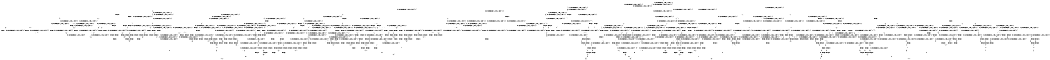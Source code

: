 digraph BCG {
size = "7, 10.5";
center = TRUE;
node [shape = circle];
0 [peripheries = 2];
0 -> 1 [label = "EX !0 !ATOMIC_EXCH_BRANCH (1, +0, TRUE, +0, 1, TRUE) !{0, 1, 2}"];
0 -> 2 [label = "EX !2 !ATOMIC_EXCH_BRANCH (1, +1, TRUE, +1, 1, FALSE) !{0, 1, 2}"];
0 -> 3 [label = "EX !1 !ATOMIC_EXCH_BRANCH (1, +1, TRUE, +0, 3, TRUE) !{0, 1, 2}"];
0 -> 4 [label = "EX !0 !ATOMIC_EXCH_BRANCH (1, +0, TRUE, +0, 1, TRUE) !{0, 1, 2}"];
1 -> 1 [label = "EX !0 !ATOMIC_EXCH_BRANCH (1, +0, TRUE, +0, 1, TRUE) !{0, 1, 2}"];
1 -> 5 [label = "EX !2 !ATOMIC_EXCH_BRANCH (1, +1, TRUE, +1, 1, FALSE) !{0, 1, 2}"];
1 -> 6 [label = "EX !1 !ATOMIC_EXCH_BRANCH (1, +1, TRUE, +0, 3, TRUE) !{0, 1, 2}"];
1 -> 4 [label = "EX !0 !ATOMIC_EXCH_BRANCH (1, +0, TRUE, +0, 1, TRUE) !{0, 1, 2}"];
2 -> 7 [label = "EX !0 !ATOMIC_EXCH_BRANCH (1, +0, TRUE, +0, 1, FALSE) !{0, 1, 2}"];
2 -> 8 [label = "EX !1 !ATOMIC_EXCH_BRANCH (1, +1, TRUE, +0, 3, FALSE) !{0, 1, 2}"];
2 -> 9 [label = "TERMINATE !2"];
2 -> 10 [label = "EX !0 !ATOMIC_EXCH_BRANCH (1, +0, TRUE, +0, 1, FALSE) !{0, 1, 2}"];
3 -> 11 [label = "EX !0 !ATOMIC_EXCH_BRANCH (1, +0, TRUE, +0, 1, FALSE) !{0, 1, 2}"];
3 -> 12 [label = "EX !2 !ATOMIC_EXCH_BRANCH (1, +1, TRUE, +1, 1, TRUE) !{0, 1, 2}"];
3 -> 13 [label = "TERMINATE !1"];
3 -> 14 [label = "EX !0 !ATOMIC_EXCH_BRANCH (1, +0, TRUE, +0, 1, FALSE) !{0, 1, 2}"];
4 -> 15 [label = "EX !1 !ATOMIC_EXCH_BRANCH (1, +1, TRUE, +0, 3, TRUE) !{0, 1, 2}"];
4 -> 4 [label = "EX !0 !ATOMIC_EXCH_BRANCH (1, +0, TRUE, +0, 1, TRUE) !{0, 1, 2}"];
4 -> 16 [label = "EX !2 !ATOMIC_EXCH_BRANCH (1, +1, TRUE, +1, 1, FALSE) !{0, 1, 2}"];
4 -> 17 [label = "EX !1 !ATOMIC_EXCH_BRANCH (1, +1, TRUE, +0, 3, TRUE) !{0, 1, 2}"];
5 -> 7 [label = "EX !0 !ATOMIC_EXCH_BRANCH (1, +0, TRUE, +0, 1, FALSE) !{0, 1, 2}"];
5 -> 18 [label = "EX !1 !ATOMIC_EXCH_BRANCH (1, +1, TRUE, +0, 3, FALSE) !{0, 1, 2}"];
5 -> 19 [label = "TERMINATE !2"];
5 -> 10 [label = "EX !0 !ATOMIC_EXCH_BRANCH (1, +0, TRUE, +0, 1, FALSE) !{0, 1, 2}"];
6 -> 11 [label = "EX !0 !ATOMIC_EXCH_BRANCH (1, +0, TRUE, +0, 1, FALSE) !{0, 1, 2}"];
6 -> 20 [label = "EX !2 !ATOMIC_EXCH_BRANCH (1, +1, TRUE, +1, 1, TRUE) !{0, 1, 2}"];
6 -> 21 [label = "TERMINATE !1"];
6 -> 14 [label = "EX !0 !ATOMIC_EXCH_BRANCH (1, +0, TRUE, +0, 1, FALSE) !{0, 1, 2}"];
7 -> 22 [label = "EX !1 !ATOMIC_EXCH_BRANCH (1, +1, TRUE, +0, 3, TRUE) !{0, 1, 2}"];
7 -> 23 [label = "TERMINATE !0"];
7 -> 24 [label = "TERMINATE !2"];
8 -> 25 [label = "EX !1 !ATOMIC_EXCH_BRANCH (1, +0, FALSE, +1, 2, TRUE) !{0, 1, 2}"];
8 -> 26 [label = "EX !0 !ATOMIC_EXCH_BRANCH (1, +0, TRUE, +0, 1, FALSE) !{0, 1, 2}"];
8 -> 27 [label = "TERMINATE !2"];
8 -> 28 [label = "EX !0 !ATOMIC_EXCH_BRANCH (1, +0, TRUE, +0, 1, FALSE) !{0, 1, 2}"];
9 -> 29 [label = "EX !0 !ATOMIC_EXCH_BRANCH (1, +0, TRUE, +0, 1, FALSE) !{0, 1}"];
9 -> 30 [label = "EX !1 !ATOMIC_EXCH_BRANCH (1, +1, TRUE, +0, 3, FALSE) !{0, 1}"];
9 -> 31 [label = "EX !0 !ATOMIC_EXCH_BRANCH (1, +0, TRUE, +0, 1, FALSE) !{0, 1}"];
10 -> 32 [label = "EX !1 !ATOMIC_EXCH_BRANCH (1, +1, TRUE, +0, 3, TRUE) !{0, 1, 2}"];
10 -> 33 [label = "EX !1 !ATOMIC_EXCH_BRANCH (1, +1, TRUE, +0, 3, TRUE) !{0, 1, 2}"];
10 -> 34 [label = "TERMINATE !0"];
10 -> 35 [label = "TERMINATE !2"];
11 -> 22 [label = "EX !2 !ATOMIC_EXCH_BRANCH (1, +1, TRUE, +1, 1, FALSE) !{0, 1, 2}"];
11 -> 36 [label = "TERMINATE !0"];
11 -> 37 [label = "TERMINATE !1"];
12 -> 12 [label = "EX !2 !ATOMIC_EXCH_BRANCH (1, +1, TRUE, +1, 1, TRUE) !{0, 1, 2}"];
12 -> 38 [label = "EX !0 !ATOMIC_EXCH_BRANCH (1, +0, TRUE, +0, 1, FALSE) !{0, 1, 2}"];
12 -> 39 [label = "TERMINATE !1"];
12 -> 40 [label = "EX !0 !ATOMIC_EXCH_BRANCH (1, +0, TRUE, +0, 1, FALSE) !{0, 1, 2}"];
13 -> 41 [label = "EX !0 !ATOMIC_EXCH_BRANCH (1, +0, TRUE, +0, 1, FALSE) !{0, 2}"];
13 -> 42 [label = "EX !2 !ATOMIC_EXCH_BRANCH (1, +1, TRUE, +1, 1, TRUE) !{0, 2}"];
13 -> 43 [label = "EX !0 !ATOMIC_EXCH_BRANCH (1, +0, TRUE, +0, 1, FALSE) !{0, 2}"];
14 -> 33 [label = "EX !2 !ATOMIC_EXCH_BRANCH (1, +1, TRUE, +1, 1, FALSE) !{0, 1, 2}"];
14 -> 44 [label = "TERMINATE !0"];
14 -> 45 [label = "TERMINATE !1"];
15 -> 46 [label = "EX !2 !ATOMIC_EXCH_BRANCH (1, +1, TRUE, +1, 1, TRUE) !{0, 1, 2}"];
15 -> 47 [label = "EX !0 !ATOMIC_EXCH_BRANCH (1, +0, TRUE, +0, 1, FALSE) !{0, 1, 2}"];
15 -> 48 [label = "EX !2 !ATOMIC_EXCH_BRANCH (1, +1, TRUE, +1, 1, TRUE) !{0, 1, 2}"];
15 -> 49 [label = "TERMINATE !1"];
16 -> 50 [label = "EX !1 !ATOMIC_EXCH_BRANCH (1, +1, TRUE, +0, 3, FALSE) !{0, 1, 2}"];
16 -> 10 [label = "EX !0 !ATOMIC_EXCH_BRANCH (1, +0, TRUE, +0, 1, FALSE) !{0, 1, 2}"];
16 -> 51 [label = "EX !1 !ATOMIC_EXCH_BRANCH (1, +1, TRUE, +0, 3, FALSE) !{0, 1, 2}"];
16 -> 52 [label = "TERMINATE !2"];
17 -> 14 [label = "EX !0 !ATOMIC_EXCH_BRANCH (1, +0, TRUE, +0, 1, FALSE) !{0, 1, 2}"];
17 -> 53 [label = "EX !2 !ATOMIC_EXCH_BRANCH (1, +1, TRUE, +1, 1, TRUE) !{0, 1, 2}"];
17 -> 54 [label = "TERMINATE !1"];
18 -> 26 [label = "EX !0 !ATOMIC_EXCH_BRANCH (1, +0, TRUE, +0, 1, FALSE) !{0, 1, 2}"];
18 -> 55 [label = "EX !1 !ATOMIC_EXCH_BRANCH (1, +0, FALSE, +1, 2, TRUE) !{0, 1, 2}"];
18 -> 56 [label = "TERMINATE !2"];
18 -> 28 [label = "EX !0 !ATOMIC_EXCH_BRANCH (1, +0, TRUE, +0, 1, FALSE) !{0, 1, 2}"];
19 -> 29 [label = "EX !0 !ATOMIC_EXCH_BRANCH (1, +0, TRUE, +0, 1, FALSE) !{0, 1}"];
19 -> 57 [label = "EX !1 !ATOMIC_EXCH_BRANCH (1, +1, TRUE, +0, 3, FALSE) !{0, 1}"];
19 -> 31 [label = "EX !0 !ATOMIC_EXCH_BRANCH (1, +0, TRUE, +0, 1, FALSE) !{0, 1}"];
20 -> 38 [label = "EX !0 !ATOMIC_EXCH_BRANCH (1, +0, TRUE, +0, 1, FALSE) !{0, 1, 2}"];
20 -> 20 [label = "EX !2 !ATOMIC_EXCH_BRANCH (1, +1, TRUE, +1, 1, TRUE) !{0, 1, 2}"];
20 -> 58 [label = "TERMINATE !1"];
20 -> 40 [label = "EX !0 !ATOMIC_EXCH_BRANCH (1, +0, TRUE, +0, 1, FALSE) !{0, 1, 2}"];
21 -> 41 [label = "EX !0 !ATOMIC_EXCH_BRANCH (1, +0, TRUE, +0, 1, FALSE) !{0, 2}"];
21 -> 59 [label = "EX !2 !ATOMIC_EXCH_BRANCH (1, +1, TRUE, +1, 1, TRUE) !{0, 2}"];
21 -> 43 [label = "EX !0 !ATOMIC_EXCH_BRANCH (1, +0, TRUE, +0, 1, FALSE) !{0, 2}"];
22 -> 60 [label = "TERMINATE !0"];
22 -> 61 [label = "TERMINATE !2"];
22 -> 62 [label = "TERMINATE !1"];
23 -> 63 [label = "EX !1 !ATOMIC_EXCH_BRANCH (1, +1, TRUE, +0, 3, TRUE) !{1, 2}"];
23 -> 64 [label = "TERMINATE !2"];
23 -> 65 [label = "EX !1 !ATOMIC_EXCH_BRANCH (1, +1, TRUE, +0, 3, TRUE) !{1, 2}"];
24 -> 66 [label = "EX !1 !ATOMIC_EXCH_BRANCH (1, +1, TRUE, +0, 3, TRUE) !{0, 1}"];
24 -> 64 [label = "TERMINATE !0"];
25 -> 25 [label = "EX !1 !ATOMIC_EXCH_BRANCH (1, +0, FALSE, +1, 2, TRUE) !{0, 1, 2}"];
25 -> 26 [label = "EX !0 !ATOMIC_EXCH_BRANCH (1, +0, TRUE, +0, 1, FALSE) !{0, 1, 2}"];
25 -> 27 [label = "TERMINATE !2"];
25 -> 28 [label = "EX !0 !ATOMIC_EXCH_BRANCH (1, +0, TRUE, +0, 1, FALSE) !{0, 1, 2}"];
26 -> 67 [label = "EX !1 !ATOMIC_EXCH_BRANCH (1, +0, FALSE, +1, 2, FALSE) !{0, 1, 2}"];
26 -> 68 [label = "TERMINATE !0"];
26 -> 69 [label = "TERMINATE !2"];
27 -> 70 [label = "EX !1 !ATOMIC_EXCH_BRANCH (1, +0, FALSE, +1, 2, TRUE) !{0, 1}"];
27 -> 71 [label = "EX !0 !ATOMIC_EXCH_BRANCH (1, +0, TRUE, +0, 1, FALSE) !{0, 1}"];
27 -> 72 [label = "EX !0 !ATOMIC_EXCH_BRANCH (1, +0, TRUE, +0, 1, FALSE) !{0, 1}"];
28 -> 73 [label = "EX !1 !ATOMIC_EXCH_BRANCH (1, +0, FALSE, +1, 2, FALSE) !{0, 1, 2}"];
28 -> 74 [label = "EX !1 !ATOMIC_EXCH_BRANCH (1, +0, FALSE, +1, 2, FALSE) !{0, 1, 2}"];
28 -> 75 [label = "TERMINATE !0"];
28 -> 76 [label = "TERMINATE !2"];
29 -> 66 [label = "EX !1 !ATOMIC_EXCH_BRANCH (1, +1, TRUE, +0, 3, TRUE) !{0, 1}"];
29 -> 64 [label = "TERMINATE !0"];
30 -> 70 [label = "EX !1 !ATOMIC_EXCH_BRANCH (1, +0, FALSE, +1, 2, TRUE) !{0, 1}"];
30 -> 71 [label = "EX !0 !ATOMIC_EXCH_BRANCH (1, +0, TRUE, +0, 1, FALSE) !{0, 1}"];
30 -> 72 [label = "EX !0 !ATOMIC_EXCH_BRANCH (1, +0, TRUE, +0, 1, FALSE) !{0, 1}"];
31 -> 77 [label = "EX !1 !ATOMIC_EXCH_BRANCH (1, +1, TRUE, +0, 3, TRUE) !{0, 1}"];
31 -> 78 [label = "EX !1 !ATOMIC_EXCH_BRANCH (1, +1, TRUE, +0, 3, TRUE) !{0, 1}"];
31 -> 79 [label = "TERMINATE !0"];
32 -> 80 [label = "TERMINATE !0"];
32 -> 81 [label = "TERMINATE !2"];
32 -> 82 [label = "TERMINATE !1"];
33 -> 83 [label = "TERMINATE !0"];
33 -> 84 [label = "TERMINATE !2"];
33 -> 85 [label = "TERMINATE !1"];
34 -> 86 [label = "EX !1 !ATOMIC_EXCH_BRANCH (1, +1, TRUE, +0, 3, TRUE) !{1, 2}"];
34 -> 87 [label = "TERMINATE !2"];
35 -> 88 [label = "EX !1 !ATOMIC_EXCH_BRANCH (1, +1, TRUE, +0, 3, TRUE) !{0, 1}"];
35 -> 87 [label = "TERMINATE !0"];
36 -> 63 [label = "EX !2 !ATOMIC_EXCH_BRANCH (1, +1, TRUE, +1, 1, FALSE) !{1, 2}"];
36 -> 89 [label = "TERMINATE !1"];
37 -> 90 [label = "EX !2 !ATOMIC_EXCH_BRANCH (1, +1, TRUE, +1, 1, FALSE) !{0, 2}"];
37 -> 89 [label = "TERMINATE !0"];
38 -> 22 [label = "EX !2 !ATOMIC_EXCH_BRANCH (1, +1, TRUE, +1, 1, FALSE) !{0, 1, 2}"];
38 -> 91 [label = "TERMINATE !0"];
38 -> 92 [label = "TERMINATE !1"];
39 -> 42 [label = "EX !2 !ATOMIC_EXCH_BRANCH (1, +1, TRUE, +1, 1, TRUE) !{0, 2}"];
39 -> 93 [label = "EX !0 !ATOMIC_EXCH_BRANCH (1, +0, TRUE, +0, 1, FALSE) !{0, 2}"];
39 -> 94 [label = "EX !0 !ATOMIC_EXCH_BRANCH (1, +0, TRUE, +0, 1, FALSE) !{0, 2}"];
40 -> 33 [label = "EX !2 !ATOMIC_EXCH_BRANCH (1, +1, TRUE, +1, 1, FALSE) !{0, 1, 2}"];
40 -> 95 [label = "TERMINATE !0"];
40 -> 96 [label = "TERMINATE !1"];
41 -> 90 [label = "EX !2 !ATOMIC_EXCH_BRANCH (1, +1, TRUE, +1, 1, FALSE) !{0, 2}"];
41 -> 89 [label = "TERMINATE !0"];
42 -> 42 [label = "EX !2 !ATOMIC_EXCH_BRANCH (1, +1, TRUE, +1, 1, TRUE) !{0, 2}"];
42 -> 93 [label = "EX !0 !ATOMIC_EXCH_BRANCH (1, +0, TRUE, +0, 1, FALSE) !{0, 2}"];
42 -> 94 [label = "EX !0 !ATOMIC_EXCH_BRANCH (1, +0, TRUE, +0, 1, FALSE) !{0, 2}"];
43 -> 97 [label = "EX !2 !ATOMIC_EXCH_BRANCH (1, +1, TRUE, +1, 1, FALSE) !{0, 2}"];
43 -> 98 [label = "EX !2 !ATOMIC_EXCH_BRANCH (1, +1, TRUE, +1, 1, FALSE) !{0, 2}"];
43 -> 99 [label = "TERMINATE !0"];
44 -> 86 [label = "EX !2 !ATOMIC_EXCH_BRANCH (1, +1, TRUE, +1, 1, FALSE) !{1, 2}"];
44 -> 100 [label = "TERMINATE !1"];
45 -> 101 [label = "EX !2 !ATOMIC_EXCH_BRANCH (1, +1, TRUE, +1, 1, FALSE) !{0, 2}"];
45 -> 100 [label = "TERMINATE !0"];
46 -> 102 [label = "EX !0 !ATOMIC_EXCH_BRANCH (1, +0, TRUE, +0, 1, FALSE) !{0, 1, 2}"];
46 -> 46 [label = "EX !2 !ATOMIC_EXCH_BRANCH (1, +1, TRUE, +1, 1, TRUE) !{0, 1, 2}"];
46 -> 103 [label = "TERMINATE !1"];
46 -> 40 [label = "EX !0 !ATOMIC_EXCH_BRANCH (1, +0, TRUE, +0, 1, FALSE) !{0, 1, 2}"];
47 -> 104 [label = "EX !2 !ATOMIC_EXCH_BRANCH (1, +1, TRUE, +1, 1, FALSE) !{0, 1, 2}"];
47 -> 32 [label = "EX !2 !ATOMIC_EXCH_BRANCH (1, +1, TRUE, +1, 1, FALSE) !{0, 1, 2}"];
47 -> 105 [label = "TERMINATE !0"];
47 -> 106 [label = "TERMINATE !1"];
48 -> 46 [label = "EX !2 !ATOMIC_EXCH_BRANCH (1, +1, TRUE, +1, 1, TRUE) !{0, 1, 2}"];
48 -> 107 [label = "EX !0 !ATOMIC_EXCH_BRANCH (1, +0, TRUE, +0, 1, FALSE) !{0, 1, 2}"];
48 -> 48 [label = "EX !2 !ATOMIC_EXCH_BRANCH (1, +1, TRUE, +1, 1, TRUE) !{0, 1, 2}"];
48 -> 108 [label = "TERMINATE !1"];
49 -> 109 [label = "EX !0 !ATOMIC_EXCH_BRANCH (1, +0, TRUE, +0, 1, FALSE) !{0, 2}"];
49 -> 110 [label = "EX !2 !ATOMIC_EXCH_BRANCH (1, +1, TRUE, +1, 1, TRUE) !{0, 2}"];
50 -> 111 [label = "EX !0 !ATOMIC_EXCH_BRANCH (1, +0, TRUE, +0, 1, FALSE) !{0, 1, 2}"];
50 -> 112 [label = "EX !1 !ATOMIC_EXCH_BRANCH (1, +0, FALSE, +1, 2, TRUE) !{0, 1, 2}"];
50 -> 113 [label = "TERMINATE !2"];
51 -> 112 [label = "EX !1 !ATOMIC_EXCH_BRANCH (1, +0, FALSE, +1, 2, TRUE) !{0, 1, 2}"];
51 -> 28 [label = "EX !0 !ATOMIC_EXCH_BRANCH (1, +0, TRUE, +0, 1, FALSE) !{0, 1, 2}"];
51 -> 114 [label = "EX !1 !ATOMIC_EXCH_BRANCH (1, +0, FALSE, +1, 2, TRUE) !{0, 1, 2}"];
51 -> 115 [label = "TERMINATE !2"];
52 -> 116 [label = "EX !0 !ATOMIC_EXCH_BRANCH (1, +0, TRUE, +0, 1, FALSE) !{0, 1}"];
52 -> 117 [label = "EX !1 !ATOMIC_EXCH_BRANCH (1, +1, TRUE, +0, 3, FALSE) !{0, 1}"];
53 -> 40 [label = "EX !0 !ATOMIC_EXCH_BRANCH (1, +0, TRUE, +0, 1, FALSE) !{0, 1, 2}"];
53 -> 53 [label = "EX !2 !ATOMIC_EXCH_BRANCH (1, +1, TRUE, +1, 1, TRUE) !{0, 1, 2}"];
53 -> 118 [label = "TERMINATE !1"];
54 -> 119 [label = "EX !0 !ATOMIC_EXCH_BRANCH (1, +0, TRUE, +0, 1, FALSE) !{0, 2}"];
54 -> 120 [label = "EX !2 !ATOMIC_EXCH_BRANCH (1, +1, TRUE, +1, 1, TRUE) !{0, 2}"];
55 -> 26 [label = "EX !0 !ATOMIC_EXCH_BRANCH (1, +0, TRUE, +0, 1, FALSE) !{0, 1, 2}"];
55 -> 55 [label = "EX !1 !ATOMIC_EXCH_BRANCH (1, +0, FALSE, +1, 2, TRUE) !{0, 1, 2}"];
55 -> 56 [label = "TERMINATE !2"];
55 -> 28 [label = "EX !0 !ATOMIC_EXCH_BRANCH (1, +0, TRUE, +0, 1, FALSE) !{0, 1, 2}"];
56 -> 71 [label = "EX !0 !ATOMIC_EXCH_BRANCH (1, +0, TRUE, +0, 1, FALSE) !{0, 1}"];
56 -> 121 [label = "EX !1 !ATOMIC_EXCH_BRANCH (1, +0, FALSE, +1, 2, TRUE) !{0, 1}"];
56 -> 72 [label = "EX !0 !ATOMIC_EXCH_BRANCH (1, +0, TRUE, +0, 1, FALSE) !{0, 1}"];
57 -> 71 [label = "EX !0 !ATOMIC_EXCH_BRANCH (1, +0, TRUE, +0, 1, FALSE) !{0, 1}"];
57 -> 121 [label = "EX !1 !ATOMIC_EXCH_BRANCH (1, +0, FALSE, +1, 2, TRUE) !{0, 1}"];
57 -> 72 [label = "EX !0 !ATOMIC_EXCH_BRANCH (1, +0, TRUE, +0, 1, FALSE) !{0, 1}"];
58 -> 93 [label = "EX !0 !ATOMIC_EXCH_BRANCH (1, +0, TRUE, +0, 1, FALSE) !{0, 2}"];
58 -> 59 [label = "EX !2 !ATOMIC_EXCH_BRANCH (1, +1, TRUE, +1, 1, TRUE) !{0, 2}"];
58 -> 94 [label = "EX !0 !ATOMIC_EXCH_BRANCH (1, +0, TRUE, +0, 1, FALSE) !{0, 2}"];
59 -> 93 [label = "EX !0 !ATOMIC_EXCH_BRANCH (1, +0, TRUE, +0, 1, FALSE) !{0, 2}"];
59 -> 59 [label = "EX !2 !ATOMIC_EXCH_BRANCH (1, +1, TRUE, +1, 1, TRUE) !{0, 2}"];
59 -> 94 [label = "EX !0 !ATOMIC_EXCH_BRANCH (1, +0, TRUE, +0, 1, FALSE) !{0, 2}"];
60 -> 122 [label = "TERMINATE !2"];
60 -> 123 [label = "TERMINATE !1"];
61 -> 122 [label = "TERMINATE !0"];
61 -> 124 [label = "TERMINATE !1"];
62 -> 123 [label = "TERMINATE !0"];
62 -> 124 [label = "TERMINATE !2"];
63 -> 122 [label = "TERMINATE !2"];
63 -> 123 [label = "TERMINATE !1"];
64 -> 125 [label = "EX !1 !ATOMIC_EXCH_BRANCH (1, +1, TRUE, +0, 3, TRUE) !{1}"];
64 -> 126 [label = "EX !1 !ATOMIC_EXCH_BRANCH (1, +1, TRUE, +0, 3, TRUE) !{1}"];
65 -> 127 [label = "TERMINATE !2"];
65 -> 128 [label = "TERMINATE !1"];
66 -> 122 [label = "TERMINATE !0"];
66 -> 124 [label = "TERMINATE !1"];
67 -> 129 [label = "TERMINATE !0"];
67 -> 130 [label = "TERMINATE !2"];
67 -> 131 [label = "TERMINATE !1"];
68 -> 132 [label = "EX !1 !ATOMIC_EXCH_BRANCH (1, +0, FALSE, +1, 2, FALSE) !{1, 2}"];
68 -> 133 [label = "TERMINATE !2"];
68 -> 134 [label = "EX !1 !ATOMIC_EXCH_BRANCH (1, +0, FALSE, +1, 2, FALSE) !{1, 2}"];
69 -> 135 [label = "EX !1 !ATOMIC_EXCH_BRANCH (1, +0, FALSE, +1, 2, FALSE) !{0, 1}"];
69 -> 133 [label = "TERMINATE !0"];
70 -> 70 [label = "EX !1 !ATOMIC_EXCH_BRANCH (1, +0, FALSE, +1, 2, TRUE) !{0, 1}"];
70 -> 71 [label = "EX !0 !ATOMIC_EXCH_BRANCH (1, +0, TRUE, +0, 1, FALSE) !{0, 1}"];
70 -> 72 [label = "EX !0 !ATOMIC_EXCH_BRANCH (1, +0, TRUE, +0, 1, FALSE) !{0, 1}"];
71 -> 135 [label = "EX !1 !ATOMIC_EXCH_BRANCH (1, +0, FALSE, +1, 2, FALSE) !{0, 1}"];
71 -> 133 [label = "TERMINATE !0"];
72 -> 136 [label = "EX !1 !ATOMIC_EXCH_BRANCH (1, +0, FALSE, +1, 2, FALSE) !{0, 1}"];
72 -> 137 [label = "EX !1 !ATOMIC_EXCH_BRANCH (1, +0, FALSE, +1, 2, FALSE) !{0, 1}"];
72 -> 138 [label = "TERMINATE !0"];
73 -> 139 [label = "TERMINATE !0"];
73 -> 140 [label = "TERMINATE !2"];
73 -> 141 [label = "TERMINATE !1"];
74 -> 142 [label = "TERMINATE !0"];
74 -> 143 [label = "TERMINATE !2"];
74 -> 144 [label = "TERMINATE !1"];
75 -> 145 [label = "EX !1 !ATOMIC_EXCH_BRANCH (1, +0, FALSE, +1, 2, FALSE) !{1, 2}"];
75 -> 146 [label = "TERMINATE !2"];
76 -> 147 [label = "EX !1 !ATOMIC_EXCH_BRANCH (1, +0, FALSE, +1, 2, FALSE) !{0, 1}"];
76 -> 146 [label = "TERMINATE !0"];
77 -> 148 [label = "TERMINATE !0"];
77 -> 149 [label = "TERMINATE !1"];
78 -> 150 [label = "TERMINATE !0"];
78 -> 151 [label = "TERMINATE !1"];
79 -> 152 [label = "EX !1 !ATOMIC_EXCH_BRANCH (1, +1, TRUE, +0, 3, TRUE) !{1}"];
80 -> 153 [label = "TERMINATE !2"];
80 -> 154 [label = "TERMINATE !1"];
81 -> 153 [label = "TERMINATE !0"];
81 -> 155 [label = "TERMINATE !1"];
82 -> 154 [label = "TERMINATE !0"];
82 -> 155 [label = "TERMINATE !2"];
83 -> 156 [label = "TERMINATE !2"];
83 -> 157 [label = "TERMINATE !1"];
84 -> 156 [label = "TERMINATE !0"];
84 -> 158 [label = "TERMINATE !1"];
85 -> 157 [label = "TERMINATE !0"];
85 -> 158 [label = "TERMINATE !2"];
86 -> 156 [label = "TERMINATE !2"];
86 -> 157 [label = "TERMINATE !1"];
87 -> 159 [label = "EX !1 !ATOMIC_EXCH_BRANCH (1, +1, TRUE, +0, 3, TRUE) !{1}"];
88 -> 156 [label = "TERMINATE !0"];
88 -> 158 [label = "TERMINATE !1"];
89 -> 160 [label = "EX !2 !ATOMIC_EXCH_BRANCH (1, +1, TRUE, +1, 1, FALSE) !{2}"];
89 -> 161 [label = "EX !2 !ATOMIC_EXCH_BRANCH (1, +1, TRUE, +1, 1, FALSE) !{2}"];
90 -> 123 [label = "TERMINATE !0"];
90 -> 124 [label = "TERMINATE !2"];
91 -> 63 [label = "EX !2 !ATOMIC_EXCH_BRANCH (1, +1, TRUE, +1, 1, FALSE) !{1, 2}"];
91 -> 162 [label = "TERMINATE !1"];
92 -> 90 [label = "EX !2 !ATOMIC_EXCH_BRANCH (1, +1, TRUE, +1, 1, FALSE) !{0, 2}"];
92 -> 162 [label = "TERMINATE !0"];
93 -> 90 [label = "EX !2 !ATOMIC_EXCH_BRANCH (1, +1, TRUE, +1, 1, FALSE) !{0, 2}"];
93 -> 162 [label = "TERMINATE !0"];
94 -> 97 [label = "EX !2 !ATOMIC_EXCH_BRANCH (1, +1, TRUE, +1, 1, FALSE) !{0, 2}"];
94 -> 98 [label = "EX !2 !ATOMIC_EXCH_BRANCH (1, +1, TRUE, +1, 1, FALSE) !{0, 2}"];
94 -> 163 [label = "TERMINATE !0"];
95 -> 86 [label = "EX !2 !ATOMIC_EXCH_BRANCH (1, +1, TRUE, +1, 1, FALSE) !{1, 2}"];
95 -> 164 [label = "TERMINATE !1"];
96 -> 101 [label = "EX !2 !ATOMIC_EXCH_BRANCH (1, +1, TRUE, +1, 1, FALSE) !{0, 2}"];
96 -> 164 [label = "TERMINATE !0"];
97 -> 165 [label = "TERMINATE !0"];
97 -> 166 [label = "TERMINATE !2"];
98 -> 167 [label = "TERMINATE !0"];
98 -> 168 [label = "TERMINATE !2"];
99 -> 169 [label = "EX !2 !ATOMIC_EXCH_BRANCH (1, +1, TRUE, +1, 1, FALSE) !{2}"];
100 -> 170 [label = "EX !2 !ATOMIC_EXCH_BRANCH (1, +1, TRUE, +1, 1, FALSE) !{2}"];
101 -> 157 [label = "TERMINATE !0"];
101 -> 158 [label = "TERMINATE !2"];
102 -> 104 [label = "EX !2 !ATOMIC_EXCH_BRANCH (1, +1, TRUE, +1, 1, FALSE) !{0, 1, 2}"];
102 -> 171 [label = "TERMINATE !0"];
102 -> 172 [label = "TERMINATE !1"];
103 -> 173 [label = "EX !0 !ATOMIC_EXCH_BRANCH (1, +0, TRUE, +0, 1, FALSE) !{0, 2}"];
103 -> 174 [label = "EX !2 !ATOMIC_EXCH_BRANCH (1, +1, TRUE, +1, 1, TRUE) !{0, 2}"];
104 -> 175 [label = "TERMINATE !0"];
104 -> 176 [label = "TERMINATE !2"];
104 -> 177 [label = "TERMINATE !1"];
105 -> 178 [label = "EX !2 !ATOMIC_EXCH_BRANCH (1, +1, TRUE, +1, 1, FALSE) !{1, 2}"];
105 -> 179 [label = "TERMINATE !1"];
106 -> 180 [label = "EX !2 !ATOMIC_EXCH_BRANCH (1, +1, TRUE, +1, 1, FALSE) !{0, 2}"];
106 -> 179 [label = "TERMINATE !0"];
107 -> 104 [label = "EX !2 !ATOMIC_EXCH_BRANCH (1, +1, TRUE, +1, 1, FALSE) !{0, 1, 2}"];
107 -> 32 [label = "EX !2 !ATOMIC_EXCH_BRANCH (1, +1, TRUE, +1, 1, FALSE) !{0, 1, 2}"];
107 -> 181 [label = "TERMINATE !0"];
107 -> 182 [label = "TERMINATE !1"];
108 -> 183 [label = "EX !0 !ATOMIC_EXCH_BRANCH (1, +0, TRUE, +0, 1, FALSE) !{0, 2}"];
108 -> 110 [label = "EX !2 !ATOMIC_EXCH_BRANCH (1, +1, TRUE, +1, 1, TRUE) !{0, 2}"];
109 -> 180 [label = "EX !2 !ATOMIC_EXCH_BRANCH (1, +1, TRUE, +1, 1, FALSE) !{0, 2}"];
109 -> 179 [label = "TERMINATE !0"];
110 -> 183 [label = "EX !0 !ATOMIC_EXCH_BRANCH (1, +0, TRUE, +0, 1, FALSE) !{0, 2}"];
110 -> 110 [label = "EX !2 !ATOMIC_EXCH_BRANCH (1, +1, TRUE, +1, 1, TRUE) !{0, 2}"];
111 -> 73 [label = "EX !1 !ATOMIC_EXCH_BRANCH (1, +0, FALSE, +1, 2, FALSE) !{0, 1, 2}"];
111 -> 184 [label = "TERMINATE !0"];
111 -> 185 [label = "TERMINATE !2"];
112 -> 111 [label = "EX !0 !ATOMIC_EXCH_BRANCH (1, +0, TRUE, +0, 1, FALSE) !{0, 1, 2}"];
112 -> 112 [label = "EX !1 !ATOMIC_EXCH_BRANCH (1, +0, FALSE, +1, 2, TRUE) !{0, 1, 2}"];
112 -> 113 [label = "TERMINATE !2"];
113 -> 186 [label = "EX !0 !ATOMIC_EXCH_BRANCH (1, +0, TRUE, +0, 1, FALSE) !{0, 1}"];
113 -> 187 [label = "EX !1 !ATOMIC_EXCH_BRANCH (1, +0, FALSE, +1, 2, TRUE) !{0, 1}"];
114 -> 112 [label = "EX !1 !ATOMIC_EXCH_BRANCH (1, +0, FALSE, +1, 2, TRUE) !{0, 1, 2}"];
114 -> 28 [label = "EX !0 !ATOMIC_EXCH_BRANCH (1, +0, TRUE, +0, 1, FALSE) !{0, 1, 2}"];
114 -> 114 [label = "EX !1 !ATOMIC_EXCH_BRANCH (1, +0, FALSE, +1, 2, TRUE) !{0, 1, 2}"];
114 -> 115 [label = "TERMINATE !2"];
115 -> 188 [label = "EX !0 !ATOMIC_EXCH_BRANCH (1, +0, TRUE, +0, 1, FALSE) !{0, 1}"];
115 -> 189 [label = "EX !1 !ATOMIC_EXCH_BRANCH (1, +0, FALSE, +1, 2, TRUE) !{0, 1}"];
116 -> 88 [label = "EX !1 !ATOMIC_EXCH_BRANCH (1, +1, TRUE, +0, 3, TRUE) !{0, 1}"];
116 -> 87 [label = "TERMINATE !0"];
117 -> 188 [label = "EX !0 !ATOMIC_EXCH_BRANCH (1, +0, TRUE, +0, 1, FALSE) !{0, 1}"];
117 -> 189 [label = "EX !1 !ATOMIC_EXCH_BRANCH (1, +0, FALSE, +1, 2, TRUE) !{0, 1}"];
118 -> 190 [label = "EX !0 !ATOMIC_EXCH_BRANCH (1, +0, TRUE, +0, 1, FALSE) !{0, 2}"];
118 -> 120 [label = "EX !2 !ATOMIC_EXCH_BRANCH (1, +1, TRUE, +1, 1, TRUE) !{0, 2}"];
119 -> 101 [label = "EX !2 !ATOMIC_EXCH_BRANCH (1, +1, TRUE, +1, 1, FALSE) !{0, 2}"];
119 -> 100 [label = "TERMINATE !0"];
120 -> 190 [label = "EX !0 !ATOMIC_EXCH_BRANCH (1, +0, TRUE, +0, 1, FALSE) !{0, 2}"];
120 -> 120 [label = "EX !2 !ATOMIC_EXCH_BRANCH (1, +1, TRUE, +1, 1, TRUE) !{0, 2}"];
121 -> 71 [label = "EX !0 !ATOMIC_EXCH_BRANCH (1, +0, TRUE, +0, 1, FALSE) !{0, 1}"];
121 -> 121 [label = "EX !1 !ATOMIC_EXCH_BRANCH (1, +0, FALSE, +1, 2, TRUE) !{0, 1}"];
121 -> 72 [label = "EX !0 !ATOMIC_EXCH_BRANCH (1, +0, TRUE, +0, 1, FALSE) !{0, 1}"];
122 -> 191 [label = "TERMINATE !1"];
123 -> 191 [label = "TERMINATE !2"];
124 -> 191 [label = "TERMINATE !0"];
125 -> 191 [label = "TERMINATE !1"];
126 -> 192 [label = "TERMINATE !1"];
127 -> 193 [label = "TERMINATE !1"];
128 -> 193 [label = "TERMINATE !2"];
129 -> 194 [label = "TERMINATE !2"];
129 -> 195 [label = "TERMINATE !1"];
130 -> 194 [label = "TERMINATE !0"];
130 -> 196 [label = "TERMINATE !1"];
131 -> 195 [label = "TERMINATE !0"];
131 -> 196 [label = "TERMINATE !2"];
132 -> 194 [label = "TERMINATE !2"];
132 -> 195 [label = "TERMINATE !1"];
133 -> 197 [label = "EX !1 !ATOMIC_EXCH_BRANCH (1, +0, FALSE, +1, 2, FALSE) !{1}"];
133 -> 198 [label = "EX !1 !ATOMIC_EXCH_BRANCH (1, +0, FALSE, +1, 2, FALSE) !{1}"];
134 -> 199 [label = "TERMINATE !2"];
134 -> 200 [label = "TERMINATE !1"];
135 -> 194 [label = "TERMINATE !0"];
135 -> 196 [label = "TERMINATE !1"];
136 -> 201 [label = "TERMINATE !0"];
136 -> 202 [label = "TERMINATE !1"];
137 -> 203 [label = "TERMINATE !0"];
137 -> 204 [label = "TERMINATE !1"];
138 -> 205 [label = "EX !1 !ATOMIC_EXCH_BRANCH (1, +0, FALSE, +1, 2, FALSE) !{1}"];
139 -> 206 [label = "TERMINATE !2"];
139 -> 207 [label = "TERMINATE !1"];
140 -> 206 [label = "TERMINATE !0"];
140 -> 208 [label = "TERMINATE !1"];
141 -> 207 [label = "TERMINATE !0"];
141 -> 208 [label = "TERMINATE !2"];
142 -> 209 [label = "TERMINATE !2"];
142 -> 210 [label = "TERMINATE !1"];
143 -> 209 [label = "TERMINATE !0"];
143 -> 211 [label = "TERMINATE !1"];
144 -> 210 [label = "TERMINATE !0"];
144 -> 211 [label = "TERMINATE !2"];
145 -> 209 [label = "TERMINATE !2"];
145 -> 210 [label = "TERMINATE !1"];
146 -> 212 [label = "EX !1 !ATOMIC_EXCH_BRANCH (1, +0, FALSE, +1, 2, FALSE) !{1}"];
147 -> 209 [label = "TERMINATE !0"];
147 -> 211 [label = "TERMINATE !1"];
148 -> 213 [label = "TERMINATE !1"];
149 -> 213 [label = "TERMINATE !0"];
150 -> 214 [label = "TERMINATE !1"];
151 -> 214 [label = "TERMINATE !0"];
152 -> 214 [label = "TERMINATE !1"];
153 -> 215 [label = "TERMINATE !1"];
154 -> 215 [label = "TERMINATE !2"];
155 -> 215 [label = "TERMINATE !0"];
156 -> 216 [label = "TERMINATE !1"];
157 -> 216 [label = "TERMINATE !2"];
158 -> 216 [label = "TERMINATE !0"];
159 -> 216 [label = "TERMINATE !1"];
160 -> 191 [label = "TERMINATE !2"];
161 -> 217 [label = "TERMINATE !2"];
162 -> 160 [label = "EX !2 !ATOMIC_EXCH_BRANCH (1, +1, TRUE, +1, 1, FALSE) !{2}"];
162 -> 161 [label = "EX !2 !ATOMIC_EXCH_BRANCH (1, +1, TRUE, +1, 1, FALSE) !{2}"];
163 -> 169 [label = "EX !2 !ATOMIC_EXCH_BRANCH (1, +1, TRUE, +1, 1, FALSE) !{2}"];
164 -> 170 [label = "EX !2 !ATOMIC_EXCH_BRANCH (1, +1, TRUE, +1, 1, FALSE) !{2}"];
165 -> 218 [label = "TERMINATE !2"];
166 -> 218 [label = "TERMINATE !0"];
167 -> 219 [label = "TERMINATE !2"];
168 -> 219 [label = "TERMINATE !0"];
169 -> 219 [label = "TERMINATE !2"];
170 -> 216 [label = "TERMINATE !2"];
171 -> 220 [label = "EX !2 !ATOMIC_EXCH_BRANCH (1, +1, TRUE, +1, 1, FALSE) !{1, 2}"];
171 -> 221 [label = "TERMINATE !1"];
172 -> 222 [label = "EX !2 !ATOMIC_EXCH_BRANCH (1, +1, TRUE, +1, 1, FALSE) !{0, 2}"];
172 -> 221 [label = "TERMINATE !0"];
173 -> 222 [label = "EX !2 !ATOMIC_EXCH_BRANCH (1, +1, TRUE, +1, 1, FALSE) !{0, 2}"];
173 -> 221 [label = "TERMINATE !0"];
174 -> 173 [label = "EX !0 !ATOMIC_EXCH_BRANCH (1, +0, TRUE, +0, 1, FALSE) !{0, 2}"];
174 -> 174 [label = "EX !2 !ATOMIC_EXCH_BRANCH (1, +1, TRUE, +1, 1, TRUE) !{0, 2}"];
175 -> 223 [label = "TERMINATE !2"];
175 -> 224 [label = "TERMINATE !1"];
176 -> 223 [label = "TERMINATE !0"];
176 -> 225 [label = "TERMINATE !1"];
177 -> 224 [label = "TERMINATE !0"];
177 -> 225 [label = "TERMINATE !2"];
178 -> 153 [label = "TERMINATE !2"];
178 -> 154 [label = "TERMINATE !1"];
179 -> 226 [label = "EX !2 !ATOMIC_EXCH_BRANCH (1, +1, TRUE, +1, 1, FALSE) !{2}"];
180 -> 154 [label = "TERMINATE !0"];
180 -> 155 [label = "TERMINATE !2"];
181 -> 178 [label = "EX !2 !ATOMIC_EXCH_BRANCH (1, +1, TRUE, +1, 1, FALSE) !{1, 2}"];
181 -> 227 [label = "TERMINATE !1"];
182 -> 180 [label = "EX !2 !ATOMIC_EXCH_BRANCH (1, +1, TRUE, +1, 1, FALSE) !{0, 2}"];
182 -> 227 [label = "TERMINATE !0"];
183 -> 180 [label = "EX !2 !ATOMIC_EXCH_BRANCH (1, +1, TRUE, +1, 1, FALSE) !{0, 2}"];
183 -> 227 [label = "TERMINATE !0"];
184 -> 228 [label = "EX !1 !ATOMIC_EXCH_BRANCH (1, +0, FALSE, +1, 2, FALSE) !{1, 2}"];
184 -> 229 [label = "TERMINATE !2"];
185 -> 230 [label = "EX !1 !ATOMIC_EXCH_BRANCH (1, +0, FALSE, +1, 2, FALSE) !{0, 1}"];
185 -> 229 [label = "TERMINATE !0"];
186 -> 230 [label = "EX !1 !ATOMIC_EXCH_BRANCH (1, +0, FALSE, +1, 2, FALSE) !{0, 1}"];
186 -> 229 [label = "TERMINATE !0"];
187 -> 186 [label = "EX !0 !ATOMIC_EXCH_BRANCH (1, +0, TRUE, +0, 1, FALSE) !{0, 1}"];
187 -> 187 [label = "EX !1 !ATOMIC_EXCH_BRANCH (1, +0, FALSE, +1, 2, TRUE) !{0, 1}"];
188 -> 147 [label = "EX !1 !ATOMIC_EXCH_BRANCH (1, +0, FALSE, +1, 2, FALSE) !{0, 1}"];
188 -> 146 [label = "TERMINATE !0"];
189 -> 188 [label = "EX !0 !ATOMIC_EXCH_BRANCH (1, +0, TRUE, +0, 1, FALSE) !{0, 1}"];
189 -> 189 [label = "EX !1 !ATOMIC_EXCH_BRANCH (1, +0, FALSE, +1, 2, TRUE) !{0, 1}"];
190 -> 101 [label = "EX !2 !ATOMIC_EXCH_BRANCH (1, +1, TRUE, +1, 1, FALSE) !{0, 2}"];
190 -> 164 [label = "TERMINATE !0"];
191 -> 231 [label = "exit"];
192 -> 232 [label = "exit"];
193 -> 233 [label = "exit"];
194 -> 234 [label = "TERMINATE !1"];
195 -> 234 [label = "TERMINATE !2"];
196 -> 234 [label = "TERMINATE !0"];
197 -> 234 [label = "TERMINATE !1"];
198 -> 235 [label = "TERMINATE !1"];
199 -> 236 [label = "TERMINATE !1"];
200 -> 236 [label = "TERMINATE !2"];
201 -> 237 [label = "TERMINATE !1"];
202 -> 237 [label = "TERMINATE !0"];
203 -> 238 [label = "TERMINATE !1"];
204 -> 238 [label = "TERMINATE !0"];
205 -> 238 [label = "TERMINATE !1"];
206 -> 239 [label = "TERMINATE !1"];
207 -> 239 [label = "TERMINATE !2"];
208 -> 239 [label = "TERMINATE !0"];
209 -> 240 [label = "TERMINATE !1"];
210 -> 240 [label = "TERMINATE !2"];
211 -> 240 [label = "TERMINATE !0"];
212 -> 240 [label = "TERMINATE !1"];
213 -> 241 [label = "exit"];
214 -> 242 [label = "exit"];
215 -> 243 [label = "exit"];
216 -> 244 [label = "exit"];
217 -> 245 [label = "exit"];
218 -> 246 [label = "exit"];
219 -> 247 [label = "exit"];
220 -> 223 [label = "TERMINATE !2"];
220 -> 224 [label = "TERMINATE !1"];
221 -> 248 [label = "EX !2 !ATOMIC_EXCH_BRANCH (1, +1, TRUE, +1, 1, FALSE) !{2}"];
222 -> 224 [label = "TERMINATE !0"];
222 -> 225 [label = "TERMINATE !2"];
223 -> 249 [label = "TERMINATE !1"];
224 -> 249 [label = "TERMINATE !2"];
225 -> 249 [label = "TERMINATE !0"];
226 -> 215 [label = "TERMINATE !2"];
227 -> 226 [label = "EX !2 !ATOMIC_EXCH_BRANCH (1, +1, TRUE, +1, 1, FALSE) !{2}"];
228 -> 206 [label = "TERMINATE !2"];
228 -> 207 [label = "TERMINATE !1"];
229 -> 250 [label = "EX !1 !ATOMIC_EXCH_BRANCH (1, +0, FALSE, +1, 2, FALSE) !{1}"];
230 -> 206 [label = "TERMINATE !0"];
230 -> 208 [label = "TERMINATE !1"];
234 -> 231 [label = "exit"];
235 -> 232 [label = "exit"];
236 -> 233 [label = "exit"];
237 -> 241 [label = "exit"];
238 -> 242 [label = "exit"];
239 -> 243 [label = "exit"];
240 -> 244 [label = "exit"];
248 -> 249 [label = "TERMINATE !2"];
249 -> 251 [label = "exit"];
250 -> 239 [label = "TERMINATE !1"];
}
